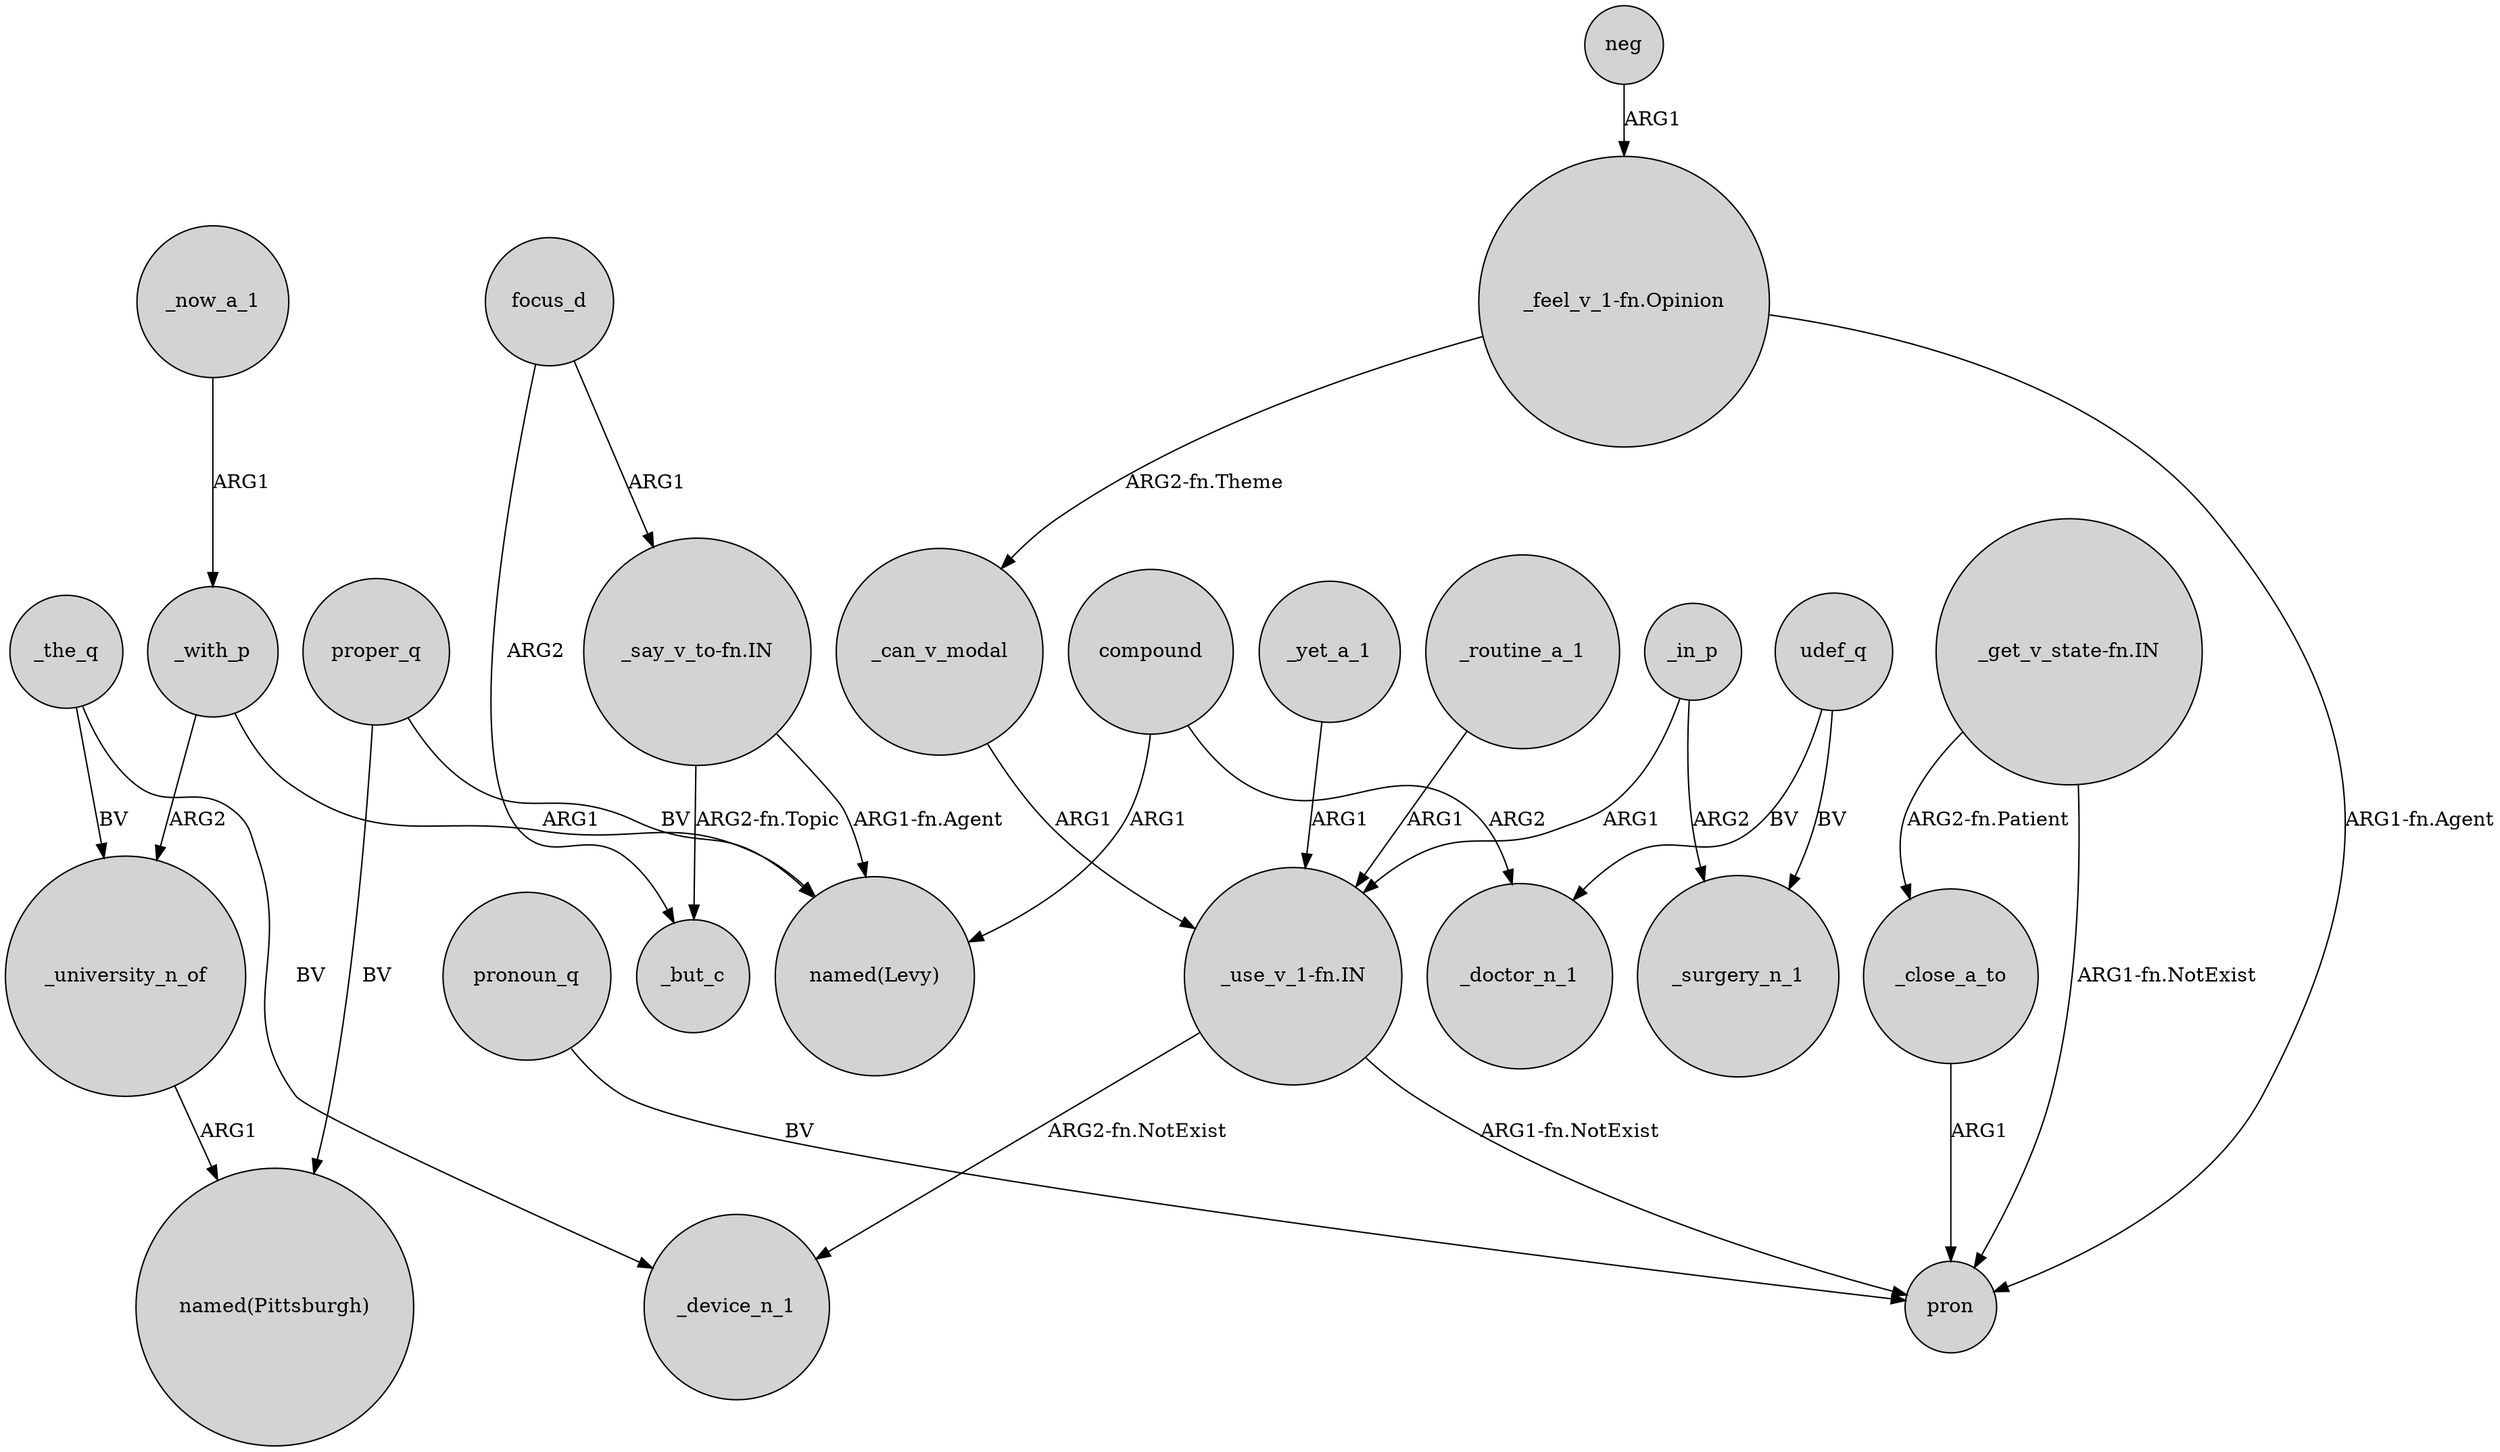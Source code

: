 digraph {
	node [shape=circle style=filled]
	"_get_v_state-fn.IN" -> pron [label="ARG1-fn.NotExist"]
	"_say_v_to-fn.IN" -> "named(Levy)" [label="ARG1-fn.Agent"]
	"_feel_v_1-fn.Opinion" -> _can_v_modal [label="ARG2-fn.Theme"]
	compound -> _doctor_n_1 [label=ARG2]
	udef_q -> _surgery_n_1 [label=BV]
	_now_a_1 -> _with_p [label=ARG1]
	_the_q -> _university_n_of [label=BV]
	"_use_v_1-fn.IN" -> _device_n_1 [label="ARG2-fn.NotExist"]
	_university_n_of -> "named(Pittsburgh)" [label=ARG1]
	_yet_a_1 -> "_use_v_1-fn.IN" [label=ARG1]
	_in_p -> _surgery_n_1 [label=ARG2]
	"_use_v_1-fn.IN" -> pron [label="ARG1-fn.NotExist"]
	udef_q -> _doctor_n_1 [label=BV]
	_with_p -> _university_n_of [label=ARG2]
	focus_d -> "_say_v_to-fn.IN" [label=ARG1]
	focus_d -> _but_c [label=ARG2]
	"_say_v_to-fn.IN" -> _but_c [label="ARG2-fn.Topic"]
	pronoun_q -> pron [label=BV]
	_routine_a_1 -> "_use_v_1-fn.IN" [label=ARG1]
	_in_p -> "_use_v_1-fn.IN" [label=ARG1]
	compound -> "named(Levy)" [label=ARG1]
	"_get_v_state-fn.IN" -> _close_a_to [label="ARG2-fn.Patient"]
	_with_p -> "named(Levy)" [label=ARG1]
	"_feel_v_1-fn.Opinion" -> pron [label="ARG1-fn.Agent"]
	neg -> "_feel_v_1-fn.Opinion" [label=ARG1]
	_the_q -> _device_n_1 [label=BV]
	_can_v_modal -> "_use_v_1-fn.IN" [label=ARG1]
	proper_q -> "named(Pittsburgh)" [label=BV]
	proper_q -> "named(Levy)" [label=BV]
	_close_a_to -> pron [label=ARG1]
}
